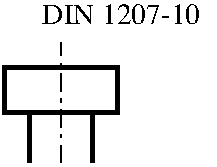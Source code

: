 #FIG 3.2
Portrait
Center
Metric
A4      
100.00
Single
-2
1200 2
2 1 3 1 0 7 100 0 -1 8.000 0 1 -1 0 0 2
	 675 1350 675 495
2 1 0 3 0 7 100 0 -1 0.000 0 0 -1 0 0 2
	 450 990 675 990
2 1 0 3 0 7 100 0 -1 0.000 0 0 -1 0 0 5
	 450 1350 450 990 270 990 270 675 675 675
2 1 0 3 0 7 100 0 -1 0.000 0 0 -1 0 0 5
	 900 1350 900 990 1080 990 1080 675 675 675
2 1 0 3 0 7 100 0 -1 0.000 0 0 -1 0 0 2
	 900 990 675 990
4 0 0 100 0 0 14 0.0000 4 150 1200 540 360 DIN 1207-10\001
